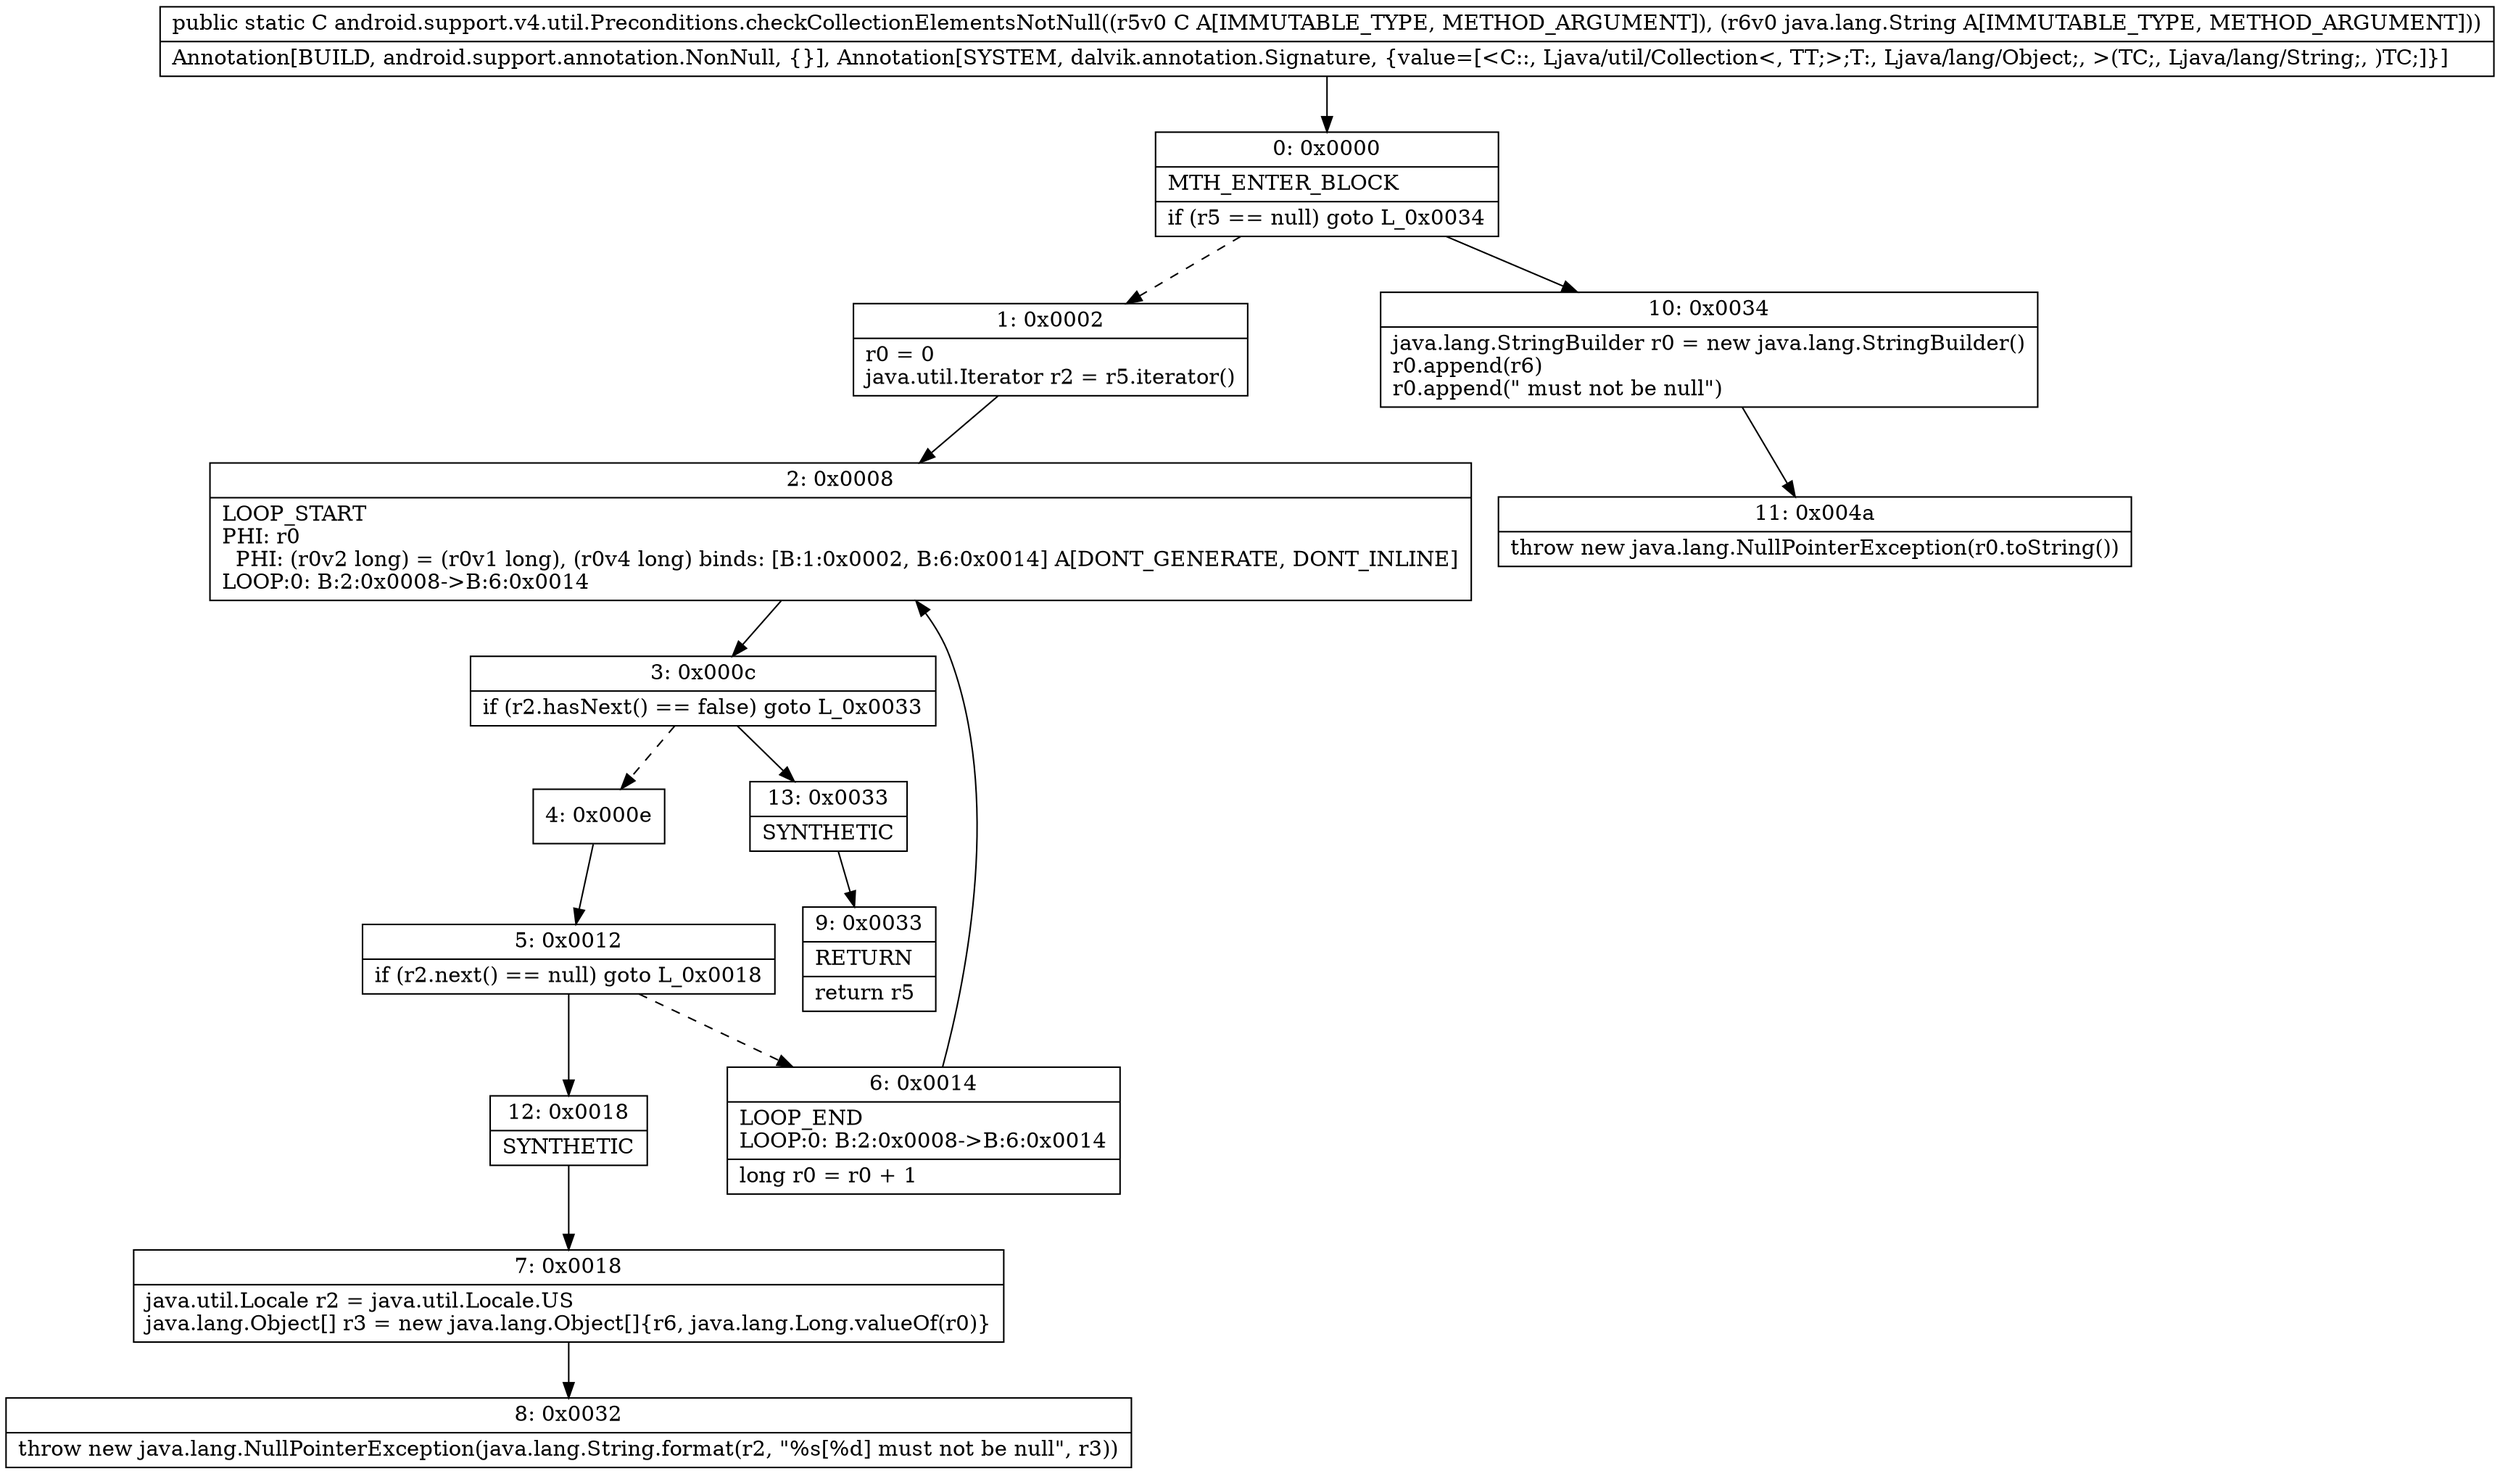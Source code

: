 digraph "CFG forandroid.support.v4.util.Preconditions.checkCollectionElementsNotNull(Ljava\/util\/Collection;Ljava\/lang\/String;)Ljava\/util\/Collection;" {
Node_0 [shape=record,label="{0\:\ 0x0000|MTH_ENTER_BLOCK\l|if (r5 == null) goto L_0x0034\l}"];
Node_1 [shape=record,label="{1\:\ 0x0002|r0 = 0\ljava.util.Iterator r2 = r5.iterator()\l}"];
Node_2 [shape=record,label="{2\:\ 0x0008|LOOP_START\lPHI: r0 \l  PHI: (r0v2 long) = (r0v1 long), (r0v4 long) binds: [B:1:0x0002, B:6:0x0014] A[DONT_GENERATE, DONT_INLINE]\lLOOP:0: B:2:0x0008\-\>B:6:0x0014\l}"];
Node_3 [shape=record,label="{3\:\ 0x000c|if (r2.hasNext() == false) goto L_0x0033\l}"];
Node_4 [shape=record,label="{4\:\ 0x000e}"];
Node_5 [shape=record,label="{5\:\ 0x0012|if (r2.next() == null) goto L_0x0018\l}"];
Node_6 [shape=record,label="{6\:\ 0x0014|LOOP_END\lLOOP:0: B:2:0x0008\-\>B:6:0x0014\l|long r0 = r0 + 1\l}"];
Node_7 [shape=record,label="{7\:\ 0x0018|java.util.Locale r2 = java.util.Locale.US\ljava.lang.Object[] r3 = new java.lang.Object[]\{r6, java.lang.Long.valueOf(r0)\}\l}"];
Node_8 [shape=record,label="{8\:\ 0x0032|throw new java.lang.NullPointerException(java.lang.String.format(r2, \"%s[%d] must not be null\", r3))\l}"];
Node_9 [shape=record,label="{9\:\ 0x0033|RETURN\l|return r5\l}"];
Node_10 [shape=record,label="{10\:\ 0x0034|java.lang.StringBuilder r0 = new java.lang.StringBuilder()\lr0.append(r6)\lr0.append(\" must not be null\")\l}"];
Node_11 [shape=record,label="{11\:\ 0x004a|throw new java.lang.NullPointerException(r0.toString())\l}"];
Node_12 [shape=record,label="{12\:\ 0x0018|SYNTHETIC\l}"];
Node_13 [shape=record,label="{13\:\ 0x0033|SYNTHETIC\l}"];
MethodNode[shape=record,label="{public static C android.support.v4.util.Preconditions.checkCollectionElementsNotNull((r5v0 C A[IMMUTABLE_TYPE, METHOD_ARGUMENT]), (r6v0 java.lang.String A[IMMUTABLE_TYPE, METHOD_ARGUMENT]))  | Annotation[BUILD, android.support.annotation.NonNull, \{\}], Annotation[SYSTEM, dalvik.annotation.Signature, \{value=[\<C::, Ljava\/util\/Collection\<, TT;\>;T:, Ljava\/lang\/Object;, \>(TC;, Ljava\/lang\/String;, )TC;]\}]\l}"];
MethodNode -> Node_0;
Node_0 -> Node_1[style=dashed];
Node_0 -> Node_10;
Node_1 -> Node_2;
Node_2 -> Node_3;
Node_3 -> Node_4[style=dashed];
Node_3 -> Node_13;
Node_4 -> Node_5;
Node_5 -> Node_6[style=dashed];
Node_5 -> Node_12;
Node_6 -> Node_2;
Node_7 -> Node_8;
Node_10 -> Node_11;
Node_12 -> Node_7;
Node_13 -> Node_9;
}

